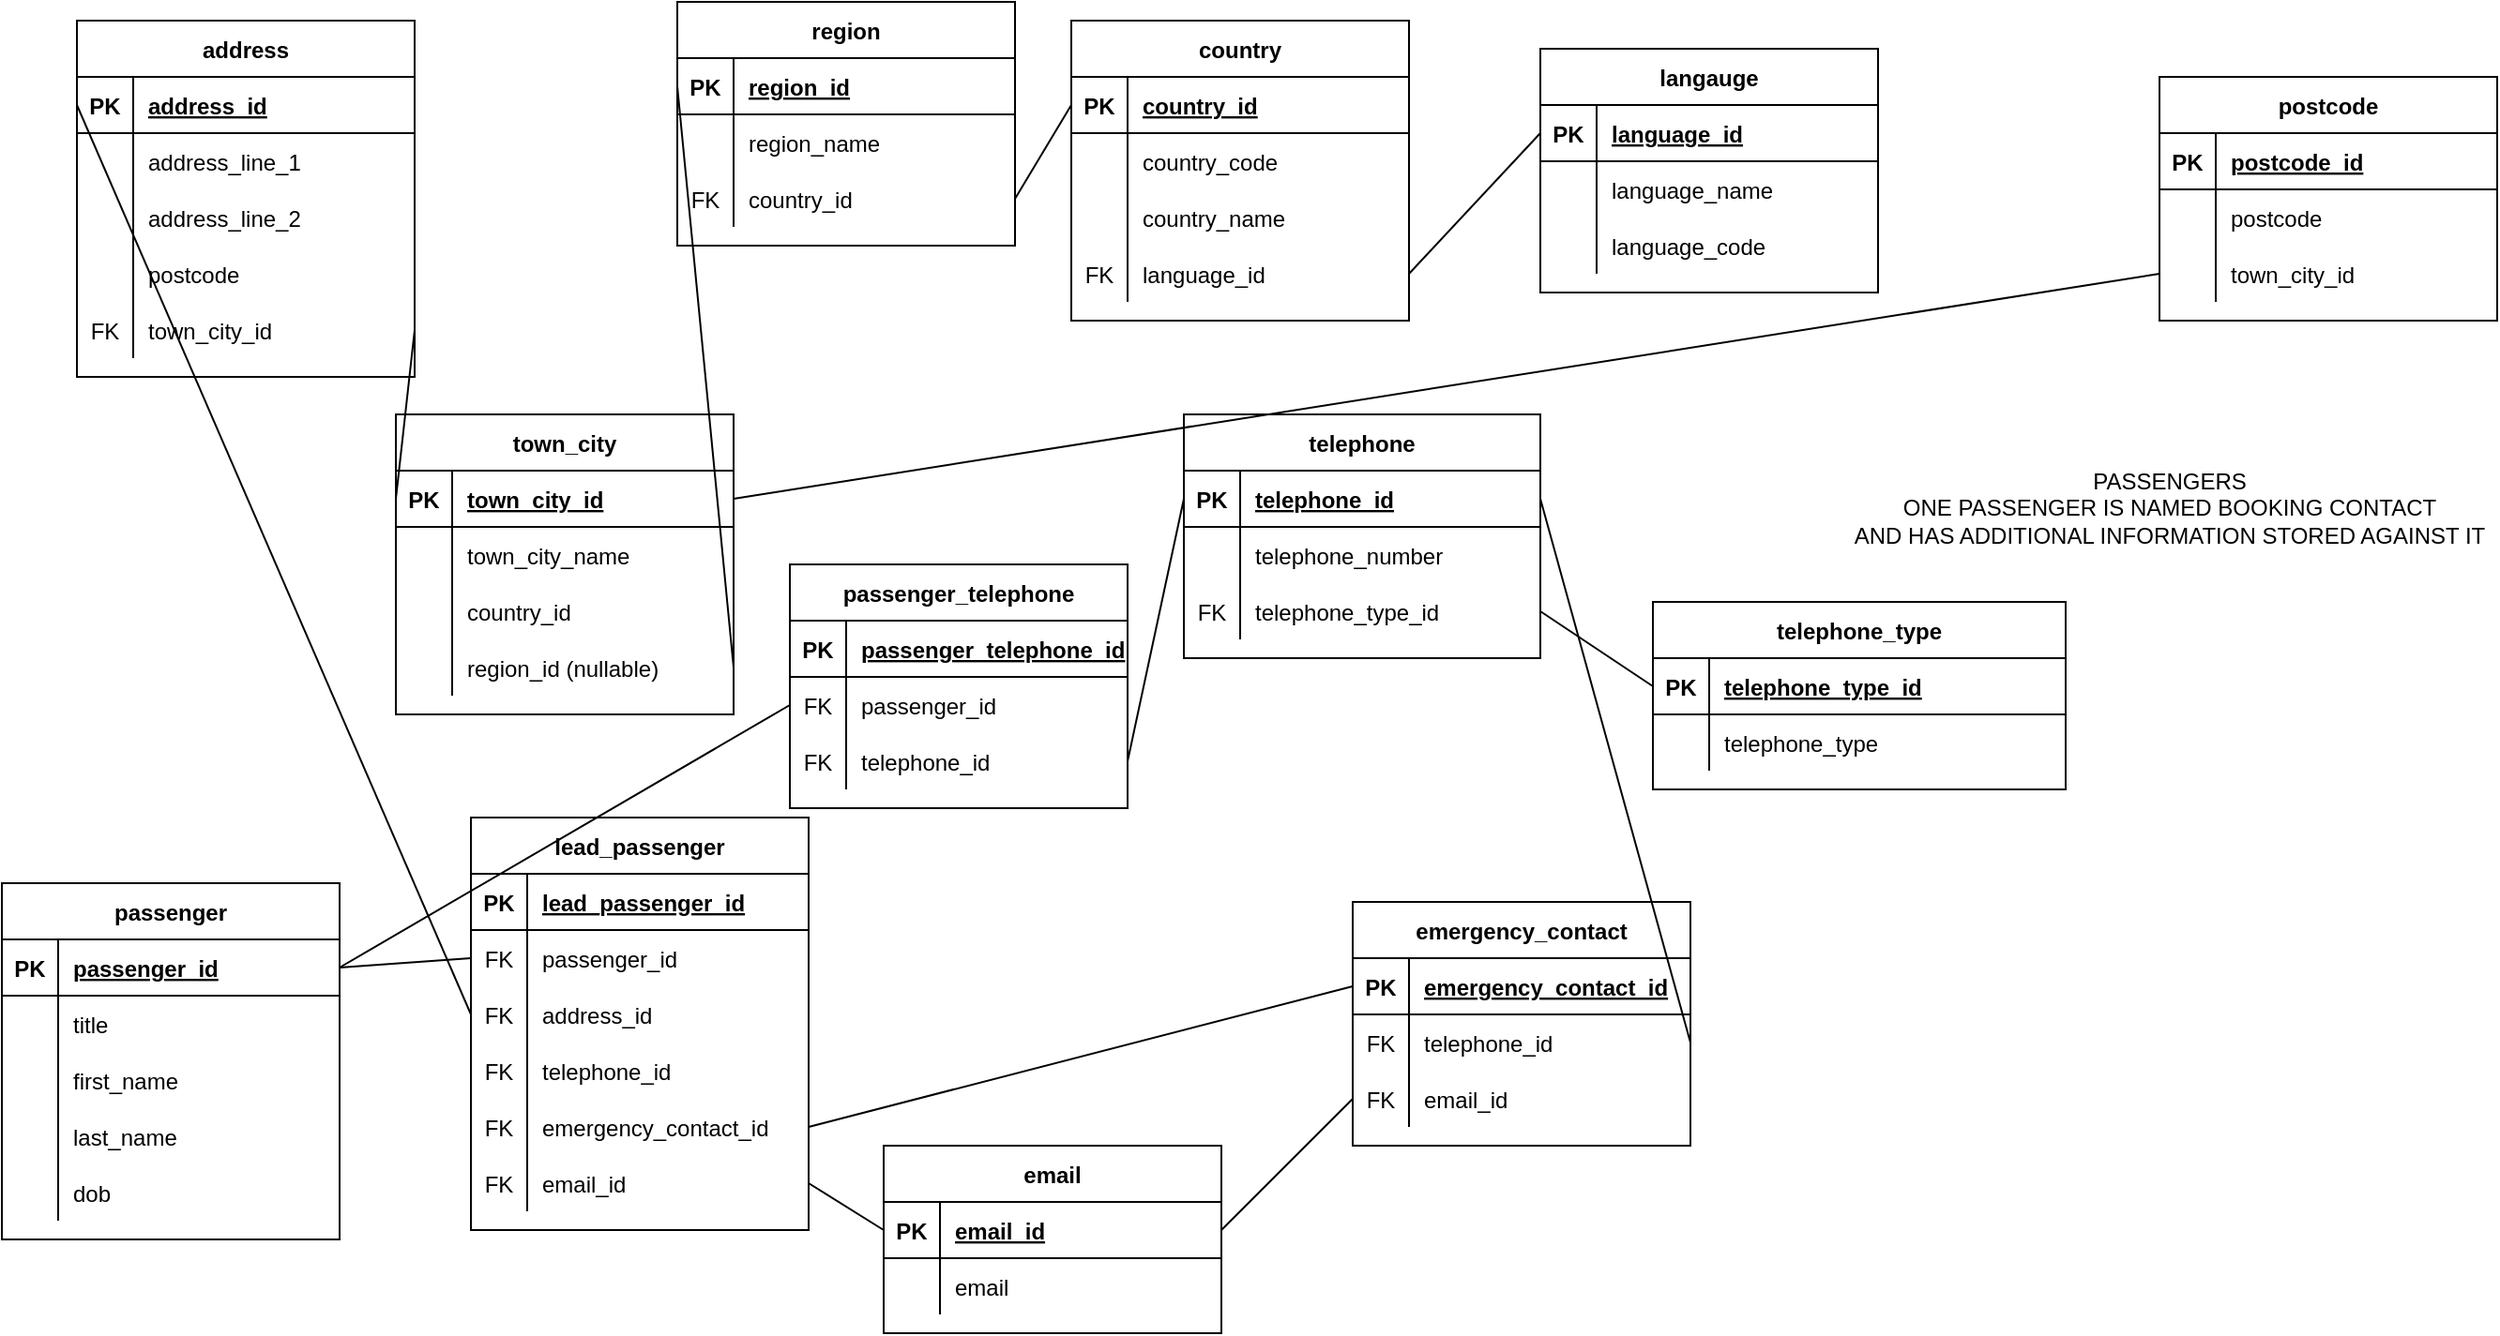 <mxfile version="20.4.0" type="device"><diagram id="VMLesbgpOANa6hWWFfc3" name="Page-1"><mxGraphModel dx="1022" dy="460" grid="1" gridSize="10" guides="1" tooltips="1" connect="1" arrows="1" fold="1" page="1" pageScale="1" pageWidth="1920" pageHeight="1200" math="0" shadow="0"><root><mxCell id="0"/><mxCell id="1" parent="0"/><mxCell id="VsR8rdNbdHVLF4eaSc7L-1" value="address" style="shape=table;startSize=30;container=1;collapsible=1;childLayout=tableLayout;fixedRows=1;rowLines=0;fontStyle=1;align=center;resizeLast=1;" vertex="1" parent="1"><mxGeometry x="390" y="20" width="180" height="190" as="geometry"/></mxCell><mxCell id="VsR8rdNbdHVLF4eaSc7L-2" value="" style="shape=tableRow;horizontal=0;startSize=0;swimlaneHead=0;swimlaneBody=0;fillColor=none;collapsible=0;dropTarget=0;points=[[0,0.5],[1,0.5]];portConstraint=eastwest;top=0;left=0;right=0;bottom=1;" vertex="1" parent="VsR8rdNbdHVLF4eaSc7L-1"><mxGeometry y="30" width="180" height="30" as="geometry"/></mxCell><mxCell id="VsR8rdNbdHVLF4eaSc7L-3" value="PK" style="shape=partialRectangle;connectable=0;fillColor=none;top=0;left=0;bottom=0;right=0;fontStyle=1;overflow=hidden;" vertex="1" parent="VsR8rdNbdHVLF4eaSc7L-2"><mxGeometry width="30" height="30" as="geometry"><mxRectangle width="30" height="30" as="alternateBounds"/></mxGeometry></mxCell><mxCell id="VsR8rdNbdHVLF4eaSc7L-4" value="address_id" style="shape=partialRectangle;connectable=0;fillColor=none;top=0;left=0;bottom=0;right=0;align=left;spacingLeft=6;fontStyle=5;overflow=hidden;" vertex="1" parent="VsR8rdNbdHVLF4eaSc7L-2"><mxGeometry x="30" width="150" height="30" as="geometry"><mxRectangle width="150" height="30" as="alternateBounds"/></mxGeometry></mxCell><mxCell id="VsR8rdNbdHVLF4eaSc7L-5" value="" style="shape=tableRow;horizontal=0;startSize=0;swimlaneHead=0;swimlaneBody=0;fillColor=none;collapsible=0;dropTarget=0;points=[[0,0.5],[1,0.5]];portConstraint=eastwest;top=0;left=0;right=0;bottom=0;" vertex="1" parent="VsR8rdNbdHVLF4eaSc7L-1"><mxGeometry y="60" width="180" height="30" as="geometry"/></mxCell><mxCell id="VsR8rdNbdHVLF4eaSc7L-6" value="" style="shape=partialRectangle;connectable=0;fillColor=none;top=0;left=0;bottom=0;right=0;editable=1;overflow=hidden;" vertex="1" parent="VsR8rdNbdHVLF4eaSc7L-5"><mxGeometry width="30" height="30" as="geometry"><mxRectangle width="30" height="30" as="alternateBounds"/></mxGeometry></mxCell><mxCell id="VsR8rdNbdHVLF4eaSc7L-7" value="address_line_1" style="shape=partialRectangle;connectable=0;fillColor=none;top=0;left=0;bottom=0;right=0;align=left;spacingLeft=6;overflow=hidden;" vertex="1" parent="VsR8rdNbdHVLF4eaSc7L-5"><mxGeometry x="30" width="150" height="30" as="geometry"><mxRectangle width="150" height="30" as="alternateBounds"/></mxGeometry></mxCell><mxCell id="VsR8rdNbdHVLF4eaSc7L-8" value="" style="shape=tableRow;horizontal=0;startSize=0;swimlaneHead=0;swimlaneBody=0;fillColor=none;collapsible=0;dropTarget=0;points=[[0,0.5],[1,0.5]];portConstraint=eastwest;top=0;left=0;right=0;bottom=0;" vertex="1" parent="VsR8rdNbdHVLF4eaSc7L-1"><mxGeometry y="90" width="180" height="30" as="geometry"/></mxCell><mxCell id="VsR8rdNbdHVLF4eaSc7L-9" value="" style="shape=partialRectangle;connectable=0;fillColor=none;top=0;left=0;bottom=0;right=0;editable=1;overflow=hidden;" vertex="1" parent="VsR8rdNbdHVLF4eaSc7L-8"><mxGeometry width="30" height="30" as="geometry"><mxRectangle width="30" height="30" as="alternateBounds"/></mxGeometry></mxCell><mxCell id="VsR8rdNbdHVLF4eaSc7L-10" value="address_line_2" style="shape=partialRectangle;connectable=0;fillColor=none;top=0;left=0;bottom=0;right=0;align=left;spacingLeft=6;overflow=hidden;" vertex="1" parent="VsR8rdNbdHVLF4eaSc7L-8"><mxGeometry x="30" width="150" height="30" as="geometry"><mxRectangle width="150" height="30" as="alternateBounds"/></mxGeometry></mxCell><mxCell id="VsR8rdNbdHVLF4eaSc7L-11" value="" style="shape=tableRow;horizontal=0;startSize=0;swimlaneHead=0;swimlaneBody=0;fillColor=none;collapsible=0;dropTarget=0;points=[[0,0.5],[1,0.5]];portConstraint=eastwest;top=0;left=0;right=0;bottom=0;" vertex="1" parent="VsR8rdNbdHVLF4eaSc7L-1"><mxGeometry y="120" width="180" height="30" as="geometry"/></mxCell><mxCell id="VsR8rdNbdHVLF4eaSc7L-12" value="" style="shape=partialRectangle;connectable=0;fillColor=none;top=0;left=0;bottom=0;right=0;editable=1;overflow=hidden;" vertex="1" parent="VsR8rdNbdHVLF4eaSc7L-11"><mxGeometry width="30" height="30" as="geometry"><mxRectangle width="30" height="30" as="alternateBounds"/></mxGeometry></mxCell><mxCell id="VsR8rdNbdHVLF4eaSc7L-13" value="postcode" style="shape=partialRectangle;connectable=0;fillColor=none;top=0;left=0;bottom=0;right=0;align=left;spacingLeft=6;overflow=hidden;" vertex="1" parent="VsR8rdNbdHVLF4eaSc7L-11"><mxGeometry x="30" width="150" height="30" as="geometry"><mxRectangle width="150" height="30" as="alternateBounds"/></mxGeometry></mxCell><mxCell id="VsR8rdNbdHVLF4eaSc7L-15" value="" style="shape=tableRow;horizontal=0;startSize=0;swimlaneHead=0;swimlaneBody=0;fillColor=none;collapsible=0;dropTarget=0;points=[[0,0.5],[1,0.5]];portConstraint=eastwest;top=0;left=0;right=0;bottom=0;" vertex="1" parent="VsR8rdNbdHVLF4eaSc7L-1"><mxGeometry y="150" width="180" height="30" as="geometry"/></mxCell><mxCell id="VsR8rdNbdHVLF4eaSc7L-16" value="FK" style="shape=partialRectangle;connectable=0;fillColor=none;top=0;left=0;bottom=0;right=0;editable=1;overflow=hidden;" vertex="1" parent="VsR8rdNbdHVLF4eaSc7L-15"><mxGeometry width="30" height="30" as="geometry"><mxRectangle width="30" height="30" as="alternateBounds"/></mxGeometry></mxCell><mxCell id="VsR8rdNbdHVLF4eaSc7L-17" value="town_city_id" style="shape=partialRectangle;connectable=0;fillColor=none;top=0;left=0;bottom=0;right=0;align=left;spacingLeft=6;overflow=hidden;" vertex="1" parent="VsR8rdNbdHVLF4eaSc7L-15"><mxGeometry x="30" width="150" height="30" as="geometry"><mxRectangle width="150" height="30" as="alternateBounds"/></mxGeometry></mxCell><mxCell id="VsR8rdNbdHVLF4eaSc7L-19" value="town_city" style="shape=table;startSize=30;container=1;collapsible=1;childLayout=tableLayout;fixedRows=1;rowLines=0;fontStyle=1;align=center;resizeLast=1;" vertex="1" parent="1"><mxGeometry x="560" y="230" width="180" height="160" as="geometry"/></mxCell><mxCell id="VsR8rdNbdHVLF4eaSc7L-20" value="" style="shape=tableRow;horizontal=0;startSize=0;swimlaneHead=0;swimlaneBody=0;fillColor=none;collapsible=0;dropTarget=0;points=[[0,0.5],[1,0.5]];portConstraint=eastwest;top=0;left=0;right=0;bottom=1;" vertex="1" parent="VsR8rdNbdHVLF4eaSc7L-19"><mxGeometry y="30" width="180" height="30" as="geometry"/></mxCell><mxCell id="VsR8rdNbdHVLF4eaSc7L-21" value="PK" style="shape=partialRectangle;connectable=0;fillColor=none;top=0;left=0;bottom=0;right=0;fontStyle=1;overflow=hidden;" vertex="1" parent="VsR8rdNbdHVLF4eaSc7L-20"><mxGeometry width="30" height="30" as="geometry"><mxRectangle width="30" height="30" as="alternateBounds"/></mxGeometry></mxCell><mxCell id="VsR8rdNbdHVLF4eaSc7L-22" value="town_city_id" style="shape=partialRectangle;connectable=0;fillColor=none;top=0;left=0;bottom=0;right=0;align=left;spacingLeft=6;fontStyle=5;overflow=hidden;" vertex="1" parent="VsR8rdNbdHVLF4eaSc7L-20"><mxGeometry x="30" width="150" height="30" as="geometry"><mxRectangle width="150" height="30" as="alternateBounds"/></mxGeometry></mxCell><mxCell id="VsR8rdNbdHVLF4eaSc7L-23" value="" style="shape=tableRow;horizontal=0;startSize=0;swimlaneHead=0;swimlaneBody=0;fillColor=none;collapsible=0;dropTarget=0;points=[[0,0.5],[1,0.5]];portConstraint=eastwest;top=0;left=0;right=0;bottom=0;" vertex="1" parent="VsR8rdNbdHVLF4eaSc7L-19"><mxGeometry y="60" width="180" height="30" as="geometry"/></mxCell><mxCell id="VsR8rdNbdHVLF4eaSc7L-24" value="" style="shape=partialRectangle;connectable=0;fillColor=none;top=0;left=0;bottom=0;right=0;editable=1;overflow=hidden;" vertex="1" parent="VsR8rdNbdHVLF4eaSc7L-23"><mxGeometry width="30" height="30" as="geometry"><mxRectangle width="30" height="30" as="alternateBounds"/></mxGeometry></mxCell><mxCell id="VsR8rdNbdHVLF4eaSc7L-25" value="town_city_name" style="shape=partialRectangle;connectable=0;fillColor=none;top=0;left=0;bottom=0;right=0;align=left;spacingLeft=6;overflow=hidden;" vertex="1" parent="VsR8rdNbdHVLF4eaSc7L-23"><mxGeometry x="30" width="150" height="30" as="geometry"><mxRectangle width="150" height="30" as="alternateBounds"/></mxGeometry></mxCell><mxCell id="VsR8rdNbdHVLF4eaSc7L-26" value="" style="shape=tableRow;horizontal=0;startSize=0;swimlaneHead=0;swimlaneBody=0;fillColor=none;collapsible=0;dropTarget=0;points=[[0,0.5],[1,0.5]];portConstraint=eastwest;top=0;left=0;right=0;bottom=0;" vertex="1" parent="VsR8rdNbdHVLF4eaSc7L-19"><mxGeometry y="90" width="180" height="30" as="geometry"/></mxCell><mxCell id="VsR8rdNbdHVLF4eaSc7L-27" value="" style="shape=partialRectangle;connectable=0;fillColor=none;top=0;left=0;bottom=0;right=0;editable=1;overflow=hidden;" vertex="1" parent="VsR8rdNbdHVLF4eaSc7L-26"><mxGeometry width="30" height="30" as="geometry"><mxRectangle width="30" height="30" as="alternateBounds"/></mxGeometry></mxCell><mxCell id="VsR8rdNbdHVLF4eaSc7L-28" value="country_id" style="shape=partialRectangle;connectable=0;fillColor=none;top=0;left=0;bottom=0;right=0;align=left;spacingLeft=6;overflow=hidden;" vertex="1" parent="VsR8rdNbdHVLF4eaSc7L-26"><mxGeometry x="30" width="150" height="30" as="geometry"><mxRectangle width="150" height="30" as="alternateBounds"/></mxGeometry></mxCell><mxCell id="VsR8rdNbdHVLF4eaSc7L-29" value="" style="shape=tableRow;horizontal=0;startSize=0;swimlaneHead=0;swimlaneBody=0;fillColor=none;collapsible=0;dropTarget=0;points=[[0,0.5],[1,0.5]];portConstraint=eastwest;top=0;left=0;right=0;bottom=0;" vertex="1" parent="VsR8rdNbdHVLF4eaSc7L-19"><mxGeometry y="120" width="180" height="30" as="geometry"/></mxCell><mxCell id="VsR8rdNbdHVLF4eaSc7L-30" value="" style="shape=partialRectangle;connectable=0;fillColor=none;top=0;left=0;bottom=0;right=0;editable=1;overflow=hidden;" vertex="1" parent="VsR8rdNbdHVLF4eaSc7L-29"><mxGeometry width="30" height="30" as="geometry"><mxRectangle width="30" height="30" as="alternateBounds"/></mxGeometry></mxCell><mxCell id="VsR8rdNbdHVLF4eaSc7L-31" value="region_id (nullable)" style="shape=partialRectangle;connectable=0;fillColor=none;top=0;left=0;bottom=0;right=0;align=left;spacingLeft=6;overflow=hidden;" vertex="1" parent="VsR8rdNbdHVLF4eaSc7L-29"><mxGeometry x="30" width="150" height="30" as="geometry"><mxRectangle width="150" height="30" as="alternateBounds"/></mxGeometry></mxCell><mxCell id="VsR8rdNbdHVLF4eaSc7L-35" value="" style="endArrow=none;html=1;rounded=0;exitX=1;exitY=0.5;exitDx=0;exitDy=0;entryX=0;entryY=0.5;entryDx=0;entryDy=0;" edge="1" parent="1" source="VsR8rdNbdHVLF4eaSc7L-15" target="VsR8rdNbdHVLF4eaSc7L-20"><mxGeometry relative="1" as="geometry"><mxPoint x="510" y="500" as="sourcePoint"/><mxPoint x="670" y="500" as="targetPoint"/></mxGeometry></mxCell><mxCell id="VsR8rdNbdHVLF4eaSc7L-52" value="telephone" style="shape=table;startSize=30;container=1;collapsible=1;childLayout=tableLayout;fixedRows=1;rowLines=0;fontStyle=1;align=center;resizeLast=1;" vertex="1" parent="1"><mxGeometry x="980" y="230" width="190" height="130" as="geometry"/></mxCell><mxCell id="VsR8rdNbdHVLF4eaSc7L-53" value="" style="shape=tableRow;horizontal=0;startSize=0;swimlaneHead=0;swimlaneBody=0;fillColor=none;collapsible=0;dropTarget=0;points=[[0,0.5],[1,0.5]];portConstraint=eastwest;top=0;left=0;right=0;bottom=1;" vertex="1" parent="VsR8rdNbdHVLF4eaSc7L-52"><mxGeometry y="30" width="190" height="30" as="geometry"/></mxCell><mxCell id="VsR8rdNbdHVLF4eaSc7L-54" value="PK" style="shape=partialRectangle;connectable=0;fillColor=none;top=0;left=0;bottom=0;right=0;fontStyle=1;overflow=hidden;" vertex="1" parent="VsR8rdNbdHVLF4eaSc7L-53"><mxGeometry width="30" height="30" as="geometry"><mxRectangle width="30" height="30" as="alternateBounds"/></mxGeometry></mxCell><mxCell id="VsR8rdNbdHVLF4eaSc7L-55" value="telephone_id" style="shape=partialRectangle;connectable=0;fillColor=none;top=0;left=0;bottom=0;right=0;align=left;spacingLeft=6;fontStyle=5;overflow=hidden;" vertex="1" parent="VsR8rdNbdHVLF4eaSc7L-53"><mxGeometry x="30" width="160" height="30" as="geometry"><mxRectangle width="160" height="30" as="alternateBounds"/></mxGeometry></mxCell><mxCell id="VsR8rdNbdHVLF4eaSc7L-235" value="" style="shape=tableRow;horizontal=0;startSize=0;swimlaneHead=0;swimlaneBody=0;fillColor=none;collapsible=0;dropTarget=0;points=[[0,0.5],[1,0.5]];portConstraint=eastwest;top=0;left=0;right=0;bottom=0;" vertex="1" parent="VsR8rdNbdHVLF4eaSc7L-52"><mxGeometry y="60" width="190" height="30" as="geometry"/></mxCell><mxCell id="VsR8rdNbdHVLF4eaSc7L-236" value="" style="shape=partialRectangle;connectable=0;fillColor=none;top=0;left=0;bottom=0;right=0;editable=1;overflow=hidden;" vertex="1" parent="VsR8rdNbdHVLF4eaSc7L-235"><mxGeometry width="30" height="30" as="geometry"><mxRectangle width="30" height="30" as="alternateBounds"/></mxGeometry></mxCell><mxCell id="VsR8rdNbdHVLF4eaSc7L-237" value="telephone_number" style="shape=partialRectangle;connectable=0;fillColor=none;top=0;left=0;bottom=0;right=0;align=left;spacingLeft=6;overflow=hidden;" vertex="1" parent="VsR8rdNbdHVLF4eaSc7L-235"><mxGeometry x="30" width="160" height="30" as="geometry"><mxRectangle width="160" height="30" as="alternateBounds"/></mxGeometry></mxCell><mxCell id="VsR8rdNbdHVLF4eaSc7L-59" value="" style="shape=tableRow;horizontal=0;startSize=0;swimlaneHead=0;swimlaneBody=0;fillColor=none;collapsible=0;dropTarget=0;points=[[0,0.5],[1,0.5]];portConstraint=eastwest;top=0;left=0;right=0;bottom=0;" vertex="1" parent="VsR8rdNbdHVLF4eaSc7L-52"><mxGeometry y="90" width="190" height="30" as="geometry"/></mxCell><mxCell id="VsR8rdNbdHVLF4eaSc7L-60" value="FK" style="shape=partialRectangle;connectable=0;fillColor=none;top=0;left=0;bottom=0;right=0;editable=1;overflow=hidden;" vertex="1" parent="VsR8rdNbdHVLF4eaSc7L-59"><mxGeometry width="30" height="30" as="geometry"><mxRectangle width="30" height="30" as="alternateBounds"/></mxGeometry></mxCell><mxCell id="VsR8rdNbdHVLF4eaSc7L-61" value="telephone_type_id" style="shape=partialRectangle;connectable=0;fillColor=none;top=0;left=0;bottom=0;right=0;align=left;spacingLeft=6;overflow=hidden;" vertex="1" parent="VsR8rdNbdHVLF4eaSc7L-59"><mxGeometry x="30" width="160" height="30" as="geometry"><mxRectangle width="160" height="30" as="alternateBounds"/></mxGeometry></mxCell><mxCell id="VsR8rdNbdHVLF4eaSc7L-69" value="telephone_type" style="shape=table;startSize=30;container=1;collapsible=1;childLayout=tableLayout;fixedRows=1;rowLines=0;fontStyle=1;align=center;resizeLast=1;" vertex="1" parent="1"><mxGeometry x="1230" y="330" width="220" height="100" as="geometry"/></mxCell><mxCell id="VsR8rdNbdHVLF4eaSc7L-70" value="" style="shape=tableRow;horizontal=0;startSize=0;swimlaneHead=0;swimlaneBody=0;fillColor=none;collapsible=0;dropTarget=0;points=[[0,0.5],[1,0.5]];portConstraint=eastwest;top=0;left=0;right=0;bottom=1;" vertex="1" parent="VsR8rdNbdHVLF4eaSc7L-69"><mxGeometry y="30" width="220" height="30" as="geometry"/></mxCell><mxCell id="VsR8rdNbdHVLF4eaSc7L-71" value="PK" style="shape=partialRectangle;connectable=0;fillColor=none;top=0;left=0;bottom=0;right=0;fontStyle=1;overflow=hidden;" vertex="1" parent="VsR8rdNbdHVLF4eaSc7L-70"><mxGeometry width="30" height="30" as="geometry"><mxRectangle width="30" height="30" as="alternateBounds"/></mxGeometry></mxCell><mxCell id="VsR8rdNbdHVLF4eaSc7L-72" value="telephone_type_id" style="shape=partialRectangle;connectable=0;fillColor=none;top=0;left=0;bottom=0;right=0;align=left;spacingLeft=6;fontStyle=5;overflow=hidden;" vertex="1" parent="VsR8rdNbdHVLF4eaSc7L-70"><mxGeometry x="30" width="190" height="30" as="geometry"><mxRectangle width="190" height="30" as="alternateBounds"/></mxGeometry></mxCell><mxCell id="VsR8rdNbdHVLF4eaSc7L-73" value="" style="shape=tableRow;horizontal=0;startSize=0;swimlaneHead=0;swimlaneBody=0;fillColor=none;collapsible=0;dropTarget=0;points=[[0,0.5],[1,0.5]];portConstraint=eastwest;top=0;left=0;right=0;bottom=0;" vertex="1" parent="VsR8rdNbdHVLF4eaSc7L-69"><mxGeometry y="60" width="220" height="30" as="geometry"/></mxCell><mxCell id="VsR8rdNbdHVLF4eaSc7L-74" value="" style="shape=partialRectangle;connectable=0;fillColor=none;top=0;left=0;bottom=0;right=0;editable=1;overflow=hidden;" vertex="1" parent="VsR8rdNbdHVLF4eaSc7L-73"><mxGeometry width="30" height="30" as="geometry"><mxRectangle width="30" height="30" as="alternateBounds"/></mxGeometry></mxCell><mxCell id="VsR8rdNbdHVLF4eaSc7L-75" value="telephone_type" style="shape=partialRectangle;connectable=0;fillColor=none;top=0;left=0;bottom=0;right=0;align=left;spacingLeft=6;overflow=hidden;" vertex="1" parent="VsR8rdNbdHVLF4eaSc7L-73"><mxGeometry x="30" width="190" height="30" as="geometry"><mxRectangle width="190" height="30" as="alternateBounds"/></mxGeometry></mxCell><mxCell id="VsR8rdNbdHVLF4eaSc7L-82" value="" style="endArrow=none;html=1;rounded=0;exitX=0;exitY=0.5;exitDx=0;exitDy=0;entryX=1;entryY=0.5;entryDx=0;entryDy=0;" edge="1" parent="1" source="VsR8rdNbdHVLF4eaSc7L-70" target="VsR8rdNbdHVLF4eaSc7L-59"><mxGeometry relative="1" as="geometry"><mxPoint x="840" y="500" as="sourcePoint"/><mxPoint x="1160" y="340" as="targetPoint"/></mxGeometry></mxCell><mxCell id="VsR8rdNbdHVLF4eaSc7L-83" value="lead_passenger" style="shape=table;startSize=30;container=1;collapsible=1;childLayout=tableLayout;fixedRows=1;rowLines=0;fontStyle=1;align=center;resizeLast=1;" vertex="1" parent="1"><mxGeometry x="600" y="445" width="180" height="220" as="geometry"/></mxCell><mxCell id="VsR8rdNbdHVLF4eaSc7L-84" value="" style="shape=tableRow;horizontal=0;startSize=0;swimlaneHead=0;swimlaneBody=0;fillColor=none;collapsible=0;dropTarget=0;points=[[0,0.5],[1,0.5]];portConstraint=eastwest;top=0;left=0;right=0;bottom=1;" vertex="1" parent="VsR8rdNbdHVLF4eaSc7L-83"><mxGeometry y="30" width="180" height="30" as="geometry"/></mxCell><mxCell id="VsR8rdNbdHVLF4eaSc7L-85" value="PK" style="shape=partialRectangle;connectable=0;fillColor=none;top=0;left=0;bottom=0;right=0;fontStyle=1;overflow=hidden;" vertex="1" parent="VsR8rdNbdHVLF4eaSc7L-84"><mxGeometry width="30" height="30" as="geometry"><mxRectangle width="30" height="30" as="alternateBounds"/></mxGeometry></mxCell><mxCell id="VsR8rdNbdHVLF4eaSc7L-86" value="lead_passenger_id" style="shape=partialRectangle;connectable=0;fillColor=none;top=0;left=0;bottom=0;right=0;align=left;spacingLeft=6;fontStyle=5;overflow=hidden;" vertex="1" parent="VsR8rdNbdHVLF4eaSc7L-84"><mxGeometry x="30" width="150" height="30" as="geometry"><mxRectangle width="150" height="30" as="alternateBounds"/></mxGeometry></mxCell><mxCell id="VsR8rdNbdHVLF4eaSc7L-87" value="" style="shape=tableRow;horizontal=0;startSize=0;swimlaneHead=0;swimlaneBody=0;fillColor=none;collapsible=0;dropTarget=0;points=[[0,0.5],[1,0.5]];portConstraint=eastwest;top=0;left=0;right=0;bottom=0;" vertex="1" parent="VsR8rdNbdHVLF4eaSc7L-83"><mxGeometry y="60" width="180" height="30" as="geometry"/></mxCell><mxCell id="VsR8rdNbdHVLF4eaSc7L-88" value="FK" style="shape=partialRectangle;connectable=0;fillColor=none;top=0;left=0;bottom=0;right=0;editable=1;overflow=hidden;" vertex="1" parent="VsR8rdNbdHVLF4eaSc7L-87"><mxGeometry width="30" height="30" as="geometry"><mxRectangle width="30" height="30" as="alternateBounds"/></mxGeometry></mxCell><mxCell id="VsR8rdNbdHVLF4eaSc7L-89" value="passenger_id" style="shape=partialRectangle;connectable=0;fillColor=none;top=0;left=0;bottom=0;right=0;align=left;spacingLeft=6;overflow=hidden;" vertex="1" parent="VsR8rdNbdHVLF4eaSc7L-87"><mxGeometry x="30" width="150" height="30" as="geometry"><mxRectangle width="150" height="30" as="alternateBounds"/></mxGeometry></mxCell><mxCell id="VsR8rdNbdHVLF4eaSc7L-154" value="" style="shape=tableRow;horizontal=0;startSize=0;swimlaneHead=0;swimlaneBody=0;fillColor=none;collapsible=0;dropTarget=0;points=[[0,0.5],[1,0.5]];portConstraint=eastwest;top=0;left=0;right=0;bottom=0;" vertex="1" parent="VsR8rdNbdHVLF4eaSc7L-83"><mxGeometry y="90" width="180" height="30" as="geometry"/></mxCell><mxCell id="VsR8rdNbdHVLF4eaSc7L-155" value="FK" style="shape=partialRectangle;connectable=0;fillColor=none;top=0;left=0;bottom=0;right=0;editable=1;overflow=hidden;" vertex="1" parent="VsR8rdNbdHVLF4eaSc7L-154"><mxGeometry width="30" height="30" as="geometry"><mxRectangle width="30" height="30" as="alternateBounds"/></mxGeometry></mxCell><mxCell id="VsR8rdNbdHVLF4eaSc7L-156" value="address_id" style="shape=partialRectangle;connectable=0;fillColor=none;top=0;left=0;bottom=0;right=0;align=left;spacingLeft=6;overflow=hidden;" vertex="1" parent="VsR8rdNbdHVLF4eaSc7L-154"><mxGeometry x="30" width="150" height="30" as="geometry"><mxRectangle width="150" height="30" as="alternateBounds"/></mxGeometry></mxCell><mxCell id="VsR8rdNbdHVLF4eaSc7L-90" value="" style="shape=tableRow;horizontal=0;startSize=0;swimlaneHead=0;swimlaneBody=0;fillColor=none;collapsible=0;dropTarget=0;points=[[0,0.5],[1,0.5]];portConstraint=eastwest;top=0;left=0;right=0;bottom=0;" vertex="1" parent="VsR8rdNbdHVLF4eaSc7L-83"><mxGeometry y="120" width="180" height="30" as="geometry"/></mxCell><mxCell id="VsR8rdNbdHVLF4eaSc7L-91" value="FK" style="shape=partialRectangle;connectable=0;fillColor=none;top=0;left=0;bottom=0;right=0;editable=1;overflow=hidden;" vertex="1" parent="VsR8rdNbdHVLF4eaSc7L-90"><mxGeometry width="30" height="30" as="geometry"><mxRectangle width="30" height="30" as="alternateBounds"/></mxGeometry></mxCell><mxCell id="VsR8rdNbdHVLF4eaSc7L-92" value="telephone_id" style="shape=partialRectangle;connectable=0;fillColor=none;top=0;left=0;bottom=0;right=0;align=left;spacingLeft=6;overflow=hidden;" vertex="1" parent="VsR8rdNbdHVLF4eaSc7L-90"><mxGeometry x="30" width="150" height="30" as="geometry"><mxRectangle width="150" height="30" as="alternateBounds"/></mxGeometry></mxCell><mxCell id="VsR8rdNbdHVLF4eaSc7L-93" value="" style="shape=tableRow;horizontal=0;startSize=0;swimlaneHead=0;swimlaneBody=0;fillColor=none;collapsible=0;dropTarget=0;points=[[0,0.5],[1,0.5]];portConstraint=eastwest;top=0;left=0;right=0;bottom=0;" vertex="1" parent="VsR8rdNbdHVLF4eaSc7L-83"><mxGeometry y="150" width="180" height="30" as="geometry"/></mxCell><mxCell id="VsR8rdNbdHVLF4eaSc7L-94" value="FK" style="shape=partialRectangle;connectable=0;fillColor=none;top=0;left=0;bottom=0;right=0;editable=1;overflow=hidden;" vertex="1" parent="VsR8rdNbdHVLF4eaSc7L-93"><mxGeometry width="30" height="30" as="geometry"><mxRectangle width="30" height="30" as="alternateBounds"/></mxGeometry></mxCell><mxCell id="VsR8rdNbdHVLF4eaSc7L-95" value="emergency_contact_id" style="shape=partialRectangle;connectable=0;fillColor=none;top=0;left=0;bottom=0;right=0;align=left;spacingLeft=6;overflow=hidden;" vertex="1" parent="VsR8rdNbdHVLF4eaSc7L-93"><mxGeometry x="30" width="150" height="30" as="geometry"><mxRectangle width="150" height="30" as="alternateBounds"/></mxGeometry></mxCell><mxCell id="VsR8rdNbdHVLF4eaSc7L-100" value="" style="shape=tableRow;horizontal=0;startSize=0;swimlaneHead=0;swimlaneBody=0;fillColor=none;collapsible=0;dropTarget=0;points=[[0,0.5],[1,0.5]];portConstraint=eastwest;top=0;left=0;right=0;bottom=0;" vertex="1" parent="VsR8rdNbdHVLF4eaSc7L-83"><mxGeometry y="180" width="180" height="30" as="geometry"/></mxCell><mxCell id="VsR8rdNbdHVLF4eaSc7L-101" value="FK" style="shape=partialRectangle;connectable=0;fillColor=none;top=0;left=0;bottom=0;right=0;editable=1;overflow=hidden;" vertex="1" parent="VsR8rdNbdHVLF4eaSc7L-100"><mxGeometry width="30" height="30" as="geometry"><mxRectangle width="30" height="30" as="alternateBounds"/></mxGeometry></mxCell><mxCell id="VsR8rdNbdHVLF4eaSc7L-102" value="email_id" style="shape=partialRectangle;connectable=0;fillColor=none;top=0;left=0;bottom=0;right=0;align=left;spacingLeft=6;overflow=hidden;" vertex="1" parent="VsR8rdNbdHVLF4eaSc7L-100"><mxGeometry x="30" width="150" height="30" as="geometry"><mxRectangle width="150" height="30" as="alternateBounds"/></mxGeometry></mxCell><mxCell id="VsR8rdNbdHVLF4eaSc7L-103" value="emergency_contact" style="shape=table;startSize=30;container=1;collapsible=1;childLayout=tableLayout;fixedRows=1;rowLines=0;fontStyle=1;align=center;resizeLast=1;" vertex="1" parent="1"><mxGeometry x="1070" y="490" width="180" height="130" as="geometry"/></mxCell><mxCell id="VsR8rdNbdHVLF4eaSc7L-104" value="" style="shape=tableRow;horizontal=0;startSize=0;swimlaneHead=0;swimlaneBody=0;fillColor=none;collapsible=0;dropTarget=0;points=[[0,0.5],[1,0.5]];portConstraint=eastwest;top=0;left=0;right=0;bottom=1;" vertex="1" parent="VsR8rdNbdHVLF4eaSc7L-103"><mxGeometry y="30" width="180" height="30" as="geometry"/></mxCell><mxCell id="VsR8rdNbdHVLF4eaSc7L-105" value="PK" style="shape=partialRectangle;connectable=0;fillColor=none;top=0;left=0;bottom=0;right=0;fontStyle=1;overflow=hidden;" vertex="1" parent="VsR8rdNbdHVLF4eaSc7L-104"><mxGeometry width="30" height="30" as="geometry"><mxRectangle width="30" height="30" as="alternateBounds"/></mxGeometry></mxCell><mxCell id="VsR8rdNbdHVLF4eaSc7L-106" value="emergency_contact_id" style="shape=partialRectangle;connectable=0;fillColor=none;top=0;left=0;bottom=0;right=0;align=left;spacingLeft=6;fontStyle=5;overflow=hidden;" vertex="1" parent="VsR8rdNbdHVLF4eaSc7L-104"><mxGeometry x="30" width="150" height="30" as="geometry"><mxRectangle width="150" height="30" as="alternateBounds"/></mxGeometry></mxCell><mxCell id="VsR8rdNbdHVLF4eaSc7L-107" value="" style="shape=tableRow;horizontal=0;startSize=0;swimlaneHead=0;swimlaneBody=0;fillColor=none;collapsible=0;dropTarget=0;points=[[0,0.5],[1,0.5]];portConstraint=eastwest;top=0;left=0;right=0;bottom=0;" vertex="1" parent="VsR8rdNbdHVLF4eaSc7L-103"><mxGeometry y="60" width="180" height="30" as="geometry"/></mxCell><mxCell id="VsR8rdNbdHVLF4eaSc7L-108" value="FK" style="shape=partialRectangle;connectable=0;fillColor=none;top=0;left=0;bottom=0;right=0;editable=1;overflow=hidden;" vertex="1" parent="VsR8rdNbdHVLF4eaSc7L-107"><mxGeometry width="30" height="30" as="geometry"><mxRectangle width="30" height="30" as="alternateBounds"/></mxGeometry></mxCell><mxCell id="VsR8rdNbdHVLF4eaSc7L-109" value="telephone_id" style="shape=partialRectangle;connectable=0;fillColor=none;top=0;left=0;bottom=0;right=0;align=left;spacingLeft=6;overflow=hidden;" vertex="1" parent="VsR8rdNbdHVLF4eaSc7L-107"><mxGeometry x="30" width="150" height="30" as="geometry"><mxRectangle width="150" height="30" as="alternateBounds"/></mxGeometry></mxCell><mxCell id="VsR8rdNbdHVLF4eaSc7L-110" value="" style="shape=tableRow;horizontal=0;startSize=0;swimlaneHead=0;swimlaneBody=0;fillColor=none;collapsible=0;dropTarget=0;points=[[0,0.5],[1,0.5]];portConstraint=eastwest;top=0;left=0;right=0;bottom=0;" vertex="1" parent="VsR8rdNbdHVLF4eaSc7L-103"><mxGeometry y="90" width="180" height="30" as="geometry"/></mxCell><mxCell id="VsR8rdNbdHVLF4eaSc7L-111" value="FK" style="shape=partialRectangle;connectable=0;fillColor=none;top=0;left=0;bottom=0;right=0;editable=1;overflow=hidden;" vertex="1" parent="VsR8rdNbdHVLF4eaSc7L-110"><mxGeometry width="30" height="30" as="geometry"><mxRectangle width="30" height="30" as="alternateBounds"/></mxGeometry></mxCell><mxCell id="VsR8rdNbdHVLF4eaSc7L-112" value="email_id" style="shape=partialRectangle;connectable=0;fillColor=none;top=0;left=0;bottom=0;right=0;align=left;spacingLeft=6;overflow=hidden;" vertex="1" parent="VsR8rdNbdHVLF4eaSc7L-110"><mxGeometry x="30" width="150" height="30" as="geometry"><mxRectangle width="150" height="30" as="alternateBounds"/></mxGeometry></mxCell><mxCell id="VsR8rdNbdHVLF4eaSc7L-120" value="" style="endArrow=none;html=1;rounded=0;exitX=1;exitY=0.5;exitDx=0;exitDy=0;entryX=1;entryY=0.5;entryDx=0;entryDy=0;" edge="1" parent="1" source="VsR8rdNbdHVLF4eaSc7L-107" target="VsR8rdNbdHVLF4eaSc7L-53"><mxGeometry relative="1" as="geometry"><mxPoint x="970" y="585" as="sourcePoint"/><mxPoint x="990.0" y="345" as="targetPoint"/></mxGeometry></mxCell><mxCell id="VsR8rdNbdHVLF4eaSc7L-121" value="email" style="shape=table;startSize=30;container=1;collapsible=1;childLayout=tableLayout;fixedRows=1;rowLines=0;fontStyle=1;align=center;resizeLast=1;" vertex="1" parent="1"><mxGeometry x="820" y="620" width="180" height="100" as="geometry"/></mxCell><mxCell id="VsR8rdNbdHVLF4eaSc7L-122" value="" style="shape=tableRow;horizontal=0;startSize=0;swimlaneHead=0;swimlaneBody=0;fillColor=none;collapsible=0;dropTarget=0;points=[[0,0.5],[1,0.5]];portConstraint=eastwest;top=0;left=0;right=0;bottom=1;" vertex="1" parent="VsR8rdNbdHVLF4eaSc7L-121"><mxGeometry y="30" width="180" height="30" as="geometry"/></mxCell><mxCell id="VsR8rdNbdHVLF4eaSc7L-123" value="PK" style="shape=partialRectangle;connectable=0;fillColor=none;top=0;left=0;bottom=0;right=0;fontStyle=1;overflow=hidden;" vertex="1" parent="VsR8rdNbdHVLF4eaSc7L-122"><mxGeometry width="30" height="30" as="geometry"><mxRectangle width="30" height="30" as="alternateBounds"/></mxGeometry></mxCell><mxCell id="VsR8rdNbdHVLF4eaSc7L-124" value="email_id" style="shape=partialRectangle;connectable=0;fillColor=none;top=0;left=0;bottom=0;right=0;align=left;spacingLeft=6;fontStyle=5;overflow=hidden;" vertex="1" parent="VsR8rdNbdHVLF4eaSc7L-122"><mxGeometry x="30" width="150" height="30" as="geometry"><mxRectangle width="150" height="30" as="alternateBounds"/></mxGeometry></mxCell><mxCell id="VsR8rdNbdHVLF4eaSc7L-125" value="" style="shape=tableRow;horizontal=0;startSize=0;swimlaneHead=0;swimlaneBody=0;fillColor=none;collapsible=0;dropTarget=0;points=[[0,0.5],[1,0.5]];portConstraint=eastwest;top=0;left=0;right=0;bottom=0;" vertex="1" parent="VsR8rdNbdHVLF4eaSc7L-121"><mxGeometry y="60" width="180" height="30" as="geometry"/></mxCell><mxCell id="VsR8rdNbdHVLF4eaSc7L-126" value="" style="shape=partialRectangle;connectable=0;fillColor=none;top=0;left=0;bottom=0;right=0;editable=1;overflow=hidden;" vertex="1" parent="VsR8rdNbdHVLF4eaSc7L-125"><mxGeometry width="30" height="30" as="geometry"><mxRectangle width="30" height="30" as="alternateBounds"/></mxGeometry></mxCell><mxCell id="VsR8rdNbdHVLF4eaSc7L-127" value="email" style="shape=partialRectangle;connectable=0;fillColor=none;top=0;left=0;bottom=0;right=0;align=left;spacingLeft=6;overflow=hidden;" vertex="1" parent="VsR8rdNbdHVLF4eaSc7L-125"><mxGeometry x="30" width="150" height="30" as="geometry"><mxRectangle width="150" height="30" as="alternateBounds"/></mxGeometry></mxCell><mxCell id="VsR8rdNbdHVLF4eaSc7L-131" value="" style="endArrow=none;html=1;rounded=0;exitX=1;exitY=0.5;exitDx=0;exitDy=0;entryX=0;entryY=0.5;entryDx=0;entryDy=0;" edge="1" parent="1" source="VsR8rdNbdHVLF4eaSc7L-122" target="VsR8rdNbdHVLF4eaSc7L-110"><mxGeometry relative="1" as="geometry"><mxPoint x="970" y="585" as="sourcePoint"/><mxPoint x="990.0" y="345" as="targetPoint"/></mxGeometry></mxCell><mxCell id="VsR8rdNbdHVLF4eaSc7L-133" value="" style="endArrow=none;html=1;rounded=0;exitX=0;exitY=0.5;exitDx=0;exitDy=0;entryX=1;entryY=0.5;entryDx=0;entryDy=0;" edge="1" parent="1" source="VsR8rdNbdHVLF4eaSc7L-122" target="VsR8rdNbdHVLF4eaSc7L-100"><mxGeometry relative="1" as="geometry"><mxPoint x="970" y="585" as="sourcePoint"/><mxPoint x="990.0" y="345" as="targetPoint"/></mxGeometry></mxCell><mxCell id="VsR8rdNbdHVLF4eaSc7L-134" value="" style="endArrow=none;html=1;rounded=0;exitX=0;exitY=0.5;exitDx=0;exitDy=0;entryX=1;entryY=0.5;entryDx=0;entryDy=0;" edge="1" parent="1" source="VsR8rdNbdHVLF4eaSc7L-104" target="VsR8rdNbdHVLF4eaSc7L-93"><mxGeometry relative="1" as="geometry"><mxPoint x="730" y="735" as="sourcePoint"/><mxPoint x="550" y="695" as="targetPoint"/></mxGeometry></mxCell><mxCell id="VsR8rdNbdHVLF4eaSc7L-135" value="&lt;div&gt;PASSENGERS&lt;/div&gt;&lt;div&gt;ONE PASSENGER IS NAMED BOOKING CONTACT&lt;/div&gt;&lt;div&gt;AND HAS ADDITIONAL INFORMATION STORED AGAINST IT&lt;br&gt;&lt;/div&gt;" style="text;html=1;align=center;verticalAlign=middle;resizable=0;points=[];autosize=1;strokeColor=none;fillColor=none;" vertex="1" parent="1"><mxGeometry x="1330" y="250" width="350" height="60" as="geometry"/></mxCell><mxCell id="VsR8rdNbdHVLF4eaSc7L-137" value="passenger" style="shape=table;startSize=30;container=1;collapsible=1;childLayout=tableLayout;fixedRows=1;rowLines=0;fontStyle=1;align=center;resizeLast=1;" vertex="1" parent="1"><mxGeometry x="350" y="480" width="180" height="190" as="geometry"/></mxCell><mxCell id="VsR8rdNbdHVLF4eaSc7L-138" value="" style="shape=tableRow;horizontal=0;startSize=0;swimlaneHead=0;swimlaneBody=0;fillColor=none;collapsible=0;dropTarget=0;points=[[0,0.5],[1,0.5]];portConstraint=eastwest;top=0;left=0;right=0;bottom=1;" vertex="1" parent="VsR8rdNbdHVLF4eaSc7L-137"><mxGeometry y="30" width="180" height="30" as="geometry"/></mxCell><mxCell id="VsR8rdNbdHVLF4eaSc7L-139" value="PK" style="shape=partialRectangle;connectable=0;fillColor=none;top=0;left=0;bottom=0;right=0;fontStyle=1;overflow=hidden;" vertex="1" parent="VsR8rdNbdHVLF4eaSc7L-138"><mxGeometry width="30" height="30" as="geometry"><mxRectangle width="30" height="30" as="alternateBounds"/></mxGeometry></mxCell><mxCell id="VsR8rdNbdHVLF4eaSc7L-140" value="passenger_id" style="shape=partialRectangle;connectable=0;fillColor=none;top=0;left=0;bottom=0;right=0;align=left;spacingLeft=6;fontStyle=5;overflow=hidden;" vertex="1" parent="VsR8rdNbdHVLF4eaSc7L-138"><mxGeometry x="30" width="150" height="30" as="geometry"><mxRectangle width="150" height="30" as="alternateBounds"/></mxGeometry></mxCell><mxCell id="VsR8rdNbdHVLF4eaSc7L-141" value="" style="shape=tableRow;horizontal=0;startSize=0;swimlaneHead=0;swimlaneBody=0;fillColor=none;collapsible=0;dropTarget=0;points=[[0,0.5],[1,0.5]];portConstraint=eastwest;top=0;left=0;right=0;bottom=0;" vertex="1" parent="VsR8rdNbdHVLF4eaSc7L-137"><mxGeometry y="60" width="180" height="30" as="geometry"/></mxCell><mxCell id="VsR8rdNbdHVLF4eaSc7L-142" value="" style="shape=partialRectangle;connectable=0;fillColor=none;top=0;left=0;bottom=0;right=0;editable=1;overflow=hidden;" vertex="1" parent="VsR8rdNbdHVLF4eaSc7L-141"><mxGeometry width="30" height="30" as="geometry"><mxRectangle width="30" height="30" as="alternateBounds"/></mxGeometry></mxCell><mxCell id="VsR8rdNbdHVLF4eaSc7L-143" value="title" style="shape=partialRectangle;connectable=0;fillColor=none;top=0;left=0;bottom=0;right=0;align=left;spacingLeft=6;overflow=hidden;" vertex="1" parent="VsR8rdNbdHVLF4eaSc7L-141"><mxGeometry x="30" width="150" height="30" as="geometry"><mxRectangle width="150" height="30" as="alternateBounds"/></mxGeometry></mxCell><mxCell id="VsR8rdNbdHVLF4eaSc7L-144" value="" style="shape=tableRow;horizontal=0;startSize=0;swimlaneHead=0;swimlaneBody=0;fillColor=none;collapsible=0;dropTarget=0;points=[[0,0.5],[1,0.5]];portConstraint=eastwest;top=0;left=0;right=0;bottom=0;" vertex="1" parent="VsR8rdNbdHVLF4eaSc7L-137"><mxGeometry y="90" width="180" height="30" as="geometry"/></mxCell><mxCell id="VsR8rdNbdHVLF4eaSc7L-145" value="" style="shape=partialRectangle;connectable=0;fillColor=none;top=0;left=0;bottom=0;right=0;editable=1;overflow=hidden;" vertex="1" parent="VsR8rdNbdHVLF4eaSc7L-144"><mxGeometry width="30" height="30" as="geometry"><mxRectangle width="30" height="30" as="alternateBounds"/></mxGeometry></mxCell><mxCell id="VsR8rdNbdHVLF4eaSc7L-146" value="first_name" style="shape=partialRectangle;connectable=0;fillColor=none;top=0;left=0;bottom=0;right=0;align=left;spacingLeft=6;overflow=hidden;" vertex="1" parent="VsR8rdNbdHVLF4eaSc7L-144"><mxGeometry x="30" width="150" height="30" as="geometry"><mxRectangle width="150" height="30" as="alternateBounds"/></mxGeometry></mxCell><mxCell id="VsR8rdNbdHVLF4eaSc7L-147" value="" style="shape=tableRow;horizontal=0;startSize=0;swimlaneHead=0;swimlaneBody=0;fillColor=none;collapsible=0;dropTarget=0;points=[[0,0.5],[1,0.5]];portConstraint=eastwest;top=0;left=0;right=0;bottom=0;" vertex="1" parent="VsR8rdNbdHVLF4eaSc7L-137"><mxGeometry y="120" width="180" height="30" as="geometry"/></mxCell><mxCell id="VsR8rdNbdHVLF4eaSc7L-148" value="" style="shape=partialRectangle;connectable=0;fillColor=none;top=0;left=0;bottom=0;right=0;editable=1;overflow=hidden;" vertex="1" parent="VsR8rdNbdHVLF4eaSc7L-147"><mxGeometry width="30" height="30" as="geometry"><mxRectangle width="30" height="30" as="alternateBounds"/></mxGeometry></mxCell><mxCell id="VsR8rdNbdHVLF4eaSc7L-149" value="last_name" style="shape=partialRectangle;connectable=0;fillColor=none;top=0;left=0;bottom=0;right=0;align=left;spacingLeft=6;overflow=hidden;" vertex="1" parent="VsR8rdNbdHVLF4eaSc7L-147"><mxGeometry x="30" width="150" height="30" as="geometry"><mxRectangle width="150" height="30" as="alternateBounds"/></mxGeometry></mxCell><mxCell id="VsR8rdNbdHVLF4eaSc7L-151" value="" style="shape=tableRow;horizontal=0;startSize=0;swimlaneHead=0;swimlaneBody=0;fillColor=none;collapsible=0;dropTarget=0;points=[[0,0.5],[1,0.5]];portConstraint=eastwest;top=0;left=0;right=0;bottom=0;" vertex="1" parent="VsR8rdNbdHVLF4eaSc7L-137"><mxGeometry y="150" width="180" height="30" as="geometry"/></mxCell><mxCell id="VsR8rdNbdHVLF4eaSc7L-152" value="" style="shape=partialRectangle;connectable=0;fillColor=none;top=0;left=0;bottom=0;right=0;editable=1;overflow=hidden;" vertex="1" parent="VsR8rdNbdHVLF4eaSc7L-151"><mxGeometry width="30" height="30" as="geometry"><mxRectangle width="30" height="30" as="alternateBounds"/></mxGeometry></mxCell><mxCell id="VsR8rdNbdHVLF4eaSc7L-153" value="dob" style="shape=partialRectangle;connectable=0;fillColor=none;top=0;left=0;bottom=0;right=0;align=left;spacingLeft=6;overflow=hidden;" vertex="1" parent="VsR8rdNbdHVLF4eaSc7L-151"><mxGeometry x="30" width="150" height="30" as="geometry"><mxRectangle width="150" height="30" as="alternateBounds"/></mxGeometry></mxCell><mxCell id="VsR8rdNbdHVLF4eaSc7L-157" value="" style="endArrow=none;html=1;rounded=0;exitX=0;exitY=0.5;exitDx=0;exitDy=0;entryX=1;entryY=0.5;entryDx=0;entryDy=0;" edge="1" parent="1" source="VsR8rdNbdHVLF4eaSc7L-87" target="VsR8rdNbdHVLF4eaSc7L-138"><mxGeometry relative="1" as="geometry"><mxPoint x="1010.0" y="370" as="sourcePoint"/><mxPoint x="730" y="560" as="targetPoint"/><Array as="points"/></mxGeometry></mxCell><mxCell id="VsR8rdNbdHVLF4eaSc7L-158" value="" style="endArrow=none;html=1;rounded=0;exitX=0;exitY=0.5;exitDx=0;exitDy=0;entryX=1;entryY=0.5;entryDx=0;entryDy=0;" edge="1" parent="1" source="VsR8rdNbdHVLF4eaSc7L-258" target="VsR8rdNbdHVLF4eaSc7L-138"><mxGeometry relative="1" as="geometry"><mxPoint x="990" y="545" as="sourcePoint"/><mxPoint x="740" y="775" as="targetPoint"/></mxGeometry></mxCell><mxCell id="VsR8rdNbdHVLF4eaSc7L-159" value="region" style="shape=table;startSize=30;container=1;collapsible=1;childLayout=tableLayout;fixedRows=1;rowLines=0;fontStyle=1;align=center;resizeLast=1;" vertex="1" parent="1"><mxGeometry x="710" y="10" width="180" height="130" as="geometry"/></mxCell><mxCell id="VsR8rdNbdHVLF4eaSc7L-160" value="" style="shape=tableRow;horizontal=0;startSize=0;swimlaneHead=0;swimlaneBody=0;fillColor=none;collapsible=0;dropTarget=0;points=[[0,0.5],[1,0.5]];portConstraint=eastwest;top=0;left=0;right=0;bottom=1;" vertex="1" parent="VsR8rdNbdHVLF4eaSc7L-159"><mxGeometry y="30" width="180" height="30" as="geometry"/></mxCell><mxCell id="VsR8rdNbdHVLF4eaSc7L-161" value="PK" style="shape=partialRectangle;connectable=0;fillColor=none;top=0;left=0;bottom=0;right=0;fontStyle=1;overflow=hidden;" vertex="1" parent="VsR8rdNbdHVLF4eaSc7L-160"><mxGeometry width="30" height="30" as="geometry"><mxRectangle width="30" height="30" as="alternateBounds"/></mxGeometry></mxCell><mxCell id="VsR8rdNbdHVLF4eaSc7L-162" value="region_id" style="shape=partialRectangle;connectable=0;fillColor=none;top=0;left=0;bottom=0;right=0;align=left;spacingLeft=6;fontStyle=5;overflow=hidden;" vertex="1" parent="VsR8rdNbdHVLF4eaSc7L-160"><mxGeometry x="30" width="150" height="30" as="geometry"><mxRectangle width="150" height="30" as="alternateBounds"/></mxGeometry></mxCell><mxCell id="VsR8rdNbdHVLF4eaSc7L-163" value="" style="shape=tableRow;horizontal=0;startSize=0;swimlaneHead=0;swimlaneBody=0;fillColor=none;collapsible=0;dropTarget=0;points=[[0,0.5],[1,0.5]];portConstraint=eastwest;top=0;left=0;right=0;bottom=0;" vertex="1" parent="VsR8rdNbdHVLF4eaSc7L-159"><mxGeometry y="60" width="180" height="30" as="geometry"/></mxCell><mxCell id="VsR8rdNbdHVLF4eaSc7L-164" value="" style="shape=partialRectangle;connectable=0;fillColor=none;top=0;left=0;bottom=0;right=0;editable=1;overflow=hidden;" vertex="1" parent="VsR8rdNbdHVLF4eaSc7L-163"><mxGeometry width="30" height="30" as="geometry"><mxRectangle width="30" height="30" as="alternateBounds"/></mxGeometry></mxCell><mxCell id="VsR8rdNbdHVLF4eaSc7L-165" value="region_name" style="shape=partialRectangle;connectable=0;fillColor=none;top=0;left=0;bottom=0;right=0;align=left;spacingLeft=6;overflow=hidden;" vertex="1" parent="VsR8rdNbdHVLF4eaSc7L-163"><mxGeometry x="30" width="150" height="30" as="geometry"><mxRectangle width="150" height="30" as="alternateBounds"/></mxGeometry></mxCell><mxCell id="VsR8rdNbdHVLF4eaSc7L-166" value="" style="shape=tableRow;horizontal=0;startSize=0;swimlaneHead=0;swimlaneBody=0;fillColor=none;collapsible=0;dropTarget=0;points=[[0,0.5],[1,0.5]];portConstraint=eastwest;top=0;left=0;right=0;bottom=0;" vertex="1" parent="VsR8rdNbdHVLF4eaSc7L-159"><mxGeometry y="90" width="180" height="30" as="geometry"/></mxCell><mxCell id="VsR8rdNbdHVLF4eaSc7L-167" value="FK" style="shape=partialRectangle;connectable=0;fillColor=none;top=0;left=0;bottom=0;right=0;editable=1;overflow=hidden;" vertex="1" parent="VsR8rdNbdHVLF4eaSc7L-166"><mxGeometry width="30" height="30" as="geometry"><mxRectangle width="30" height="30" as="alternateBounds"/></mxGeometry></mxCell><mxCell id="VsR8rdNbdHVLF4eaSc7L-168" value="country_id" style="shape=partialRectangle;connectable=0;fillColor=none;top=0;left=0;bottom=0;right=0;align=left;spacingLeft=6;overflow=hidden;" vertex="1" parent="VsR8rdNbdHVLF4eaSc7L-166"><mxGeometry x="30" width="150" height="30" as="geometry"><mxRectangle width="150" height="30" as="alternateBounds"/></mxGeometry></mxCell><mxCell id="VsR8rdNbdHVLF4eaSc7L-175" value="" style="endArrow=none;html=1;rounded=0;exitX=0;exitY=0.5;exitDx=0;exitDy=0;entryX=1;entryY=0.5;entryDx=0;entryDy=0;" edge="1" parent="1" source="VsR8rdNbdHVLF4eaSc7L-160" target="VsR8rdNbdHVLF4eaSc7L-29"><mxGeometry relative="1" as="geometry"><mxPoint x="990.0" y="285" as="sourcePoint"/><mxPoint x="1030" y="90" as="targetPoint"/></mxGeometry></mxCell><mxCell id="VsR8rdNbdHVLF4eaSc7L-176" value="country" style="shape=table;startSize=30;container=1;collapsible=1;childLayout=tableLayout;fixedRows=1;rowLines=0;fontStyle=1;align=center;resizeLast=1;" vertex="1" parent="1"><mxGeometry x="920" y="20" width="180" height="160" as="geometry"/></mxCell><mxCell id="VsR8rdNbdHVLF4eaSc7L-177" value="" style="shape=tableRow;horizontal=0;startSize=0;swimlaneHead=0;swimlaneBody=0;fillColor=none;collapsible=0;dropTarget=0;points=[[0,0.5],[1,0.5]];portConstraint=eastwest;top=0;left=0;right=0;bottom=1;" vertex="1" parent="VsR8rdNbdHVLF4eaSc7L-176"><mxGeometry y="30" width="180" height="30" as="geometry"/></mxCell><mxCell id="VsR8rdNbdHVLF4eaSc7L-178" value="PK" style="shape=partialRectangle;connectable=0;fillColor=none;top=0;left=0;bottom=0;right=0;fontStyle=1;overflow=hidden;" vertex="1" parent="VsR8rdNbdHVLF4eaSc7L-177"><mxGeometry width="30" height="30" as="geometry"><mxRectangle width="30" height="30" as="alternateBounds"/></mxGeometry></mxCell><mxCell id="VsR8rdNbdHVLF4eaSc7L-179" value="country_id" style="shape=partialRectangle;connectable=0;fillColor=none;top=0;left=0;bottom=0;right=0;align=left;spacingLeft=6;fontStyle=5;overflow=hidden;" vertex="1" parent="VsR8rdNbdHVLF4eaSc7L-177"><mxGeometry x="30" width="150" height="30" as="geometry"><mxRectangle width="150" height="30" as="alternateBounds"/></mxGeometry></mxCell><mxCell id="VsR8rdNbdHVLF4eaSc7L-180" value="" style="shape=tableRow;horizontal=0;startSize=0;swimlaneHead=0;swimlaneBody=0;fillColor=none;collapsible=0;dropTarget=0;points=[[0,0.5],[1,0.5]];portConstraint=eastwest;top=0;left=0;right=0;bottom=0;" vertex="1" parent="VsR8rdNbdHVLF4eaSc7L-176"><mxGeometry y="60" width="180" height="30" as="geometry"/></mxCell><mxCell id="VsR8rdNbdHVLF4eaSc7L-181" value="" style="shape=partialRectangle;connectable=0;fillColor=none;top=0;left=0;bottom=0;right=0;editable=1;overflow=hidden;" vertex="1" parent="VsR8rdNbdHVLF4eaSc7L-180"><mxGeometry width="30" height="30" as="geometry"><mxRectangle width="30" height="30" as="alternateBounds"/></mxGeometry></mxCell><mxCell id="VsR8rdNbdHVLF4eaSc7L-182" value="country_code" style="shape=partialRectangle;connectable=0;fillColor=none;top=0;left=0;bottom=0;right=0;align=left;spacingLeft=6;overflow=hidden;" vertex="1" parent="VsR8rdNbdHVLF4eaSc7L-180"><mxGeometry x="30" width="150" height="30" as="geometry"><mxRectangle width="150" height="30" as="alternateBounds"/></mxGeometry></mxCell><mxCell id="VsR8rdNbdHVLF4eaSc7L-183" value="" style="shape=tableRow;horizontal=0;startSize=0;swimlaneHead=0;swimlaneBody=0;fillColor=none;collapsible=0;dropTarget=0;points=[[0,0.5],[1,0.5]];portConstraint=eastwest;top=0;left=0;right=0;bottom=0;" vertex="1" parent="VsR8rdNbdHVLF4eaSc7L-176"><mxGeometry y="90" width="180" height="30" as="geometry"/></mxCell><mxCell id="VsR8rdNbdHVLF4eaSc7L-184" value="" style="shape=partialRectangle;connectable=0;fillColor=none;top=0;left=0;bottom=0;right=0;editable=1;overflow=hidden;" vertex="1" parent="VsR8rdNbdHVLF4eaSc7L-183"><mxGeometry width="30" height="30" as="geometry"><mxRectangle width="30" height="30" as="alternateBounds"/></mxGeometry></mxCell><mxCell id="VsR8rdNbdHVLF4eaSc7L-185" value="country_name" style="shape=partialRectangle;connectable=0;fillColor=none;top=0;left=0;bottom=0;right=0;align=left;spacingLeft=6;overflow=hidden;" vertex="1" parent="VsR8rdNbdHVLF4eaSc7L-183"><mxGeometry x="30" width="150" height="30" as="geometry"><mxRectangle width="150" height="30" as="alternateBounds"/></mxGeometry></mxCell><mxCell id="VsR8rdNbdHVLF4eaSc7L-186" value="" style="shape=tableRow;horizontal=0;startSize=0;swimlaneHead=0;swimlaneBody=0;fillColor=none;collapsible=0;dropTarget=0;points=[[0,0.5],[1,0.5]];portConstraint=eastwest;top=0;left=0;right=0;bottom=0;" vertex="1" parent="VsR8rdNbdHVLF4eaSc7L-176"><mxGeometry y="120" width="180" height="30" as="geometry"/></mxCell><mxCell id="VsR8rdNbdHVLF4eaSc7L-187" value="FK" style="shape=partialRectangle;connectable=0;fillColor=none;top=0;left=0;bottom=0;right=0;editable=1;overflow=hidden;" vertex="1" parent="VsR8rdNbdHVLF4eaSc7L-186"><mxGeometry width="30" height="30" as="geometry"><mxRectangle width="30" height="30" as="alternateBounds"/></mxGeometry></mxCell><mxCell id="VsR8rdNbdHVLF4eaSc7L-188" value="language_id" style="shape=partialRectangle;connectable=0;fillColor=none;top=0;left=0;bottom=0;right=0;align=left;spacingLeft=6;overflow=hidden;" vertex="1" parent="VsR8rdNbdHVLF4eaSc7L-186"><mxGeometry x="30" width="150" height="30" as="geometry"><mxRectangle width="150" height="30" as="alternateBounds"/></mxGeometry></mxCell><mxCell id="VsR8rdNbdHVLF4eaSc7L-189" value="" style="endArrow=none;html=1;rounded=0;exitX=0;exitY=0.5;exitDx=0;exitDy=0;entryX=1;entryY=0.5;entryDx=0;entryDy=0;" edge="1" parent="1" source="VsR8rdNbdHVLF4eaSc7L-177" target="VsR8rdNbdHVLF4eaSc7L-166"><mxGeometry relative="1" as="geometry"><mxPoint x="720" y="65" as="sourcePoint"/><mxPoint x="800" y="375" as="targetPoint"/></mxGeometry></mxCell><mxCell id="VsR8rdNbdHVLF4eaSc7L-203" value="langauge" style="shape=table;startSize=30;container=1;collapsible=1;childLayout=tableLayout;fixedRows=1;rowLines=0;fontStyle=1;align=center;resizeLast=1;" vertex="1" parent="1"><mxGeometry x="1170" y="35" width="180" height="130" as="geometry"/></mxCell><mxCell id="VsR8rdNbdHVLF4eaSc7L-204" value="" style="shape=tableRow;horizontal=0;startSize=0;swimlaneHead=0;swimlaneBody=0;fillColor=none;collapsible=0;dropTarget=0;points=[[0,0.5],[1,0.5]];portConstraint=eastwest;top=0;left=0;right=0;bottom=1;" vertex="1" parent="VsR8rdNbdHVLF4eaSc7L-203"><mxGeometry y="30" width="180" height="30" as="geometry"/></mxCell><mxCell id="VsR8rdNbdHVLF4eaSc7L-205" value="PK" style="shape=partialRectangle;connectable=0;fillColor=none;top=0;left=0;bottom=0;right=0;fontStyle=1;overflow=hidden;" vertex="1" parent="VsR8rdNbdHVLF4eaSc7L-204"><mxGeometry width="30" height="30" as="geometry"><mxRectangle width="30" height="30" as="alternateBounds"/></mxGeometry></mxCell><mxCell id="VsR8rdNbdHVLF4eaSc7L-206" value="language_id" style="shape=partialRectangle;connectable=0;fillColor=none;top=0;left=0;bottom=0;right=0;align=left;spacingLeft=6;fontStyle=5;overflow=hidden;" vertex="1" parent="VsR8rdNbdHVLF4eaSc7L-204"><mxGeometry x="30" width="150" height="30" as="geometry"><mxRectangle width="150" height="30" as="alternateBounds"/></mxGeometry></mxCell><mxCell id="VsR8rdNbdHVLF4eaSc7L-207" value="" style="shape=tableRow;horizontal=0;startSize=0;swimlaneHead=0;swimlaneBody=0;fillColor=none;collapsible=0;dropTarget=0;points=[[0,0.5],[1,0.5]];portConstraint=eastwest;top=0;left=0;right=0;bottom=0;" vertex="1" parent="VsR8rdNbdHVLF4eaSc7L-203"><mxGeometry y="60" width="180" height="30" as="geometry"/></mxCell><mxCell id="VsR8rdNbdHVLF4eaSc7L-208" value="" style="shape=partialRectangle;connectable=0;fillColor=none;top=0;left=0;bottom=0;right=0;editable=1;overflow=hidden;" vertex="1" parent="VsR8rdNbdHVLF4eaSc7L-207"><mxGeometry width="30" height="30" as="geometry"><mxRectangle width="30" height="30" as="alternateBounds"/></mxGeometry></mxCell><mxCell id="VsR8rdNbdHVLF4eaSc7L-209" value="language_name" style="shape=partialRectangle;connectable=0;fillColor=none;top=0;left=0;bottom=0;right=0;align=left;spacingLeft=6;overflow=hidden;" vertex="1" parent="VsR8rdNbdHVLF4eaSc7L-207"><mxGeometry x="30" width="150" height="30" as="geometry"><mxRectangle width="150" height="30" as="alternateBounds"/></mxGeometry></mxCell><mxCell id="VsR8rdNbdHVLF4eaSc7L-210" value="" style="shape=tableRow;horizontal=0;startSize=0;swimlaneHead=0;swimlaneBody=0;fillColor=none;collapsible=0;dropTarget=0;points=[[0,0.5],[1,0.5]];portConstraint=eastwest;top=0;left=0;right=0;bottom=0;" vertex="1" parent="VsR8rdNbdHVLF4eaSc7L-203"><mxGeometry y="90" width="180" height="30" as="geometry"/></mxCell><mxCell id="VsR8rdNbdHVLF4eaSc7L-211" value="" style="shape=partialRectangle;connectable=0;fillColor=none;top=0;left=0;bottom=0;right=0;editable=1;overflow=hidden;" vertex="1" parent="VsR8rdNbdHVLF4eaSc7L-210"><mxGeometry width="30" height="30" as="geometry"><mxRectangle width="30" height="30" as="alternateBounds"/></mxGeometry></mxCell><mxCell id="VsR8rdNbdHVLF4eaSc7L-212" value="language_code" style="shape=partialRectangle;connectable=0;fillColor=none;top=0;left=0;bottom=0;right=0;align=left;spacingLeft=6;overflow=hidden;" vertex="1" parent="VsR8rdNbdHVLF4eaSc7L-210"><mxGeometry x="30" width="150" height="30" as="geometry"><mxRectangle width="150" height="30" as="alternateBounds"/></mxGeometry></mxCell><mxCell id="VsR8rdNbdHVLF4eaSc7L-216" value="" style="endArrow=none;html=1;rounded=0;exitX=1;exitY=0.5;exitDx=0;exitDy=0;entryX=0;entryY=0.5;entryDx=0;entryDy=0;" edge="1" parent="1" source="VsR8rdNbdHVLF4eaSc7L-186" target="VsR8rdNbdHVLF4eaSc7L-204"><mxGeometry relative="1" as="geometry"><mxPoint x="990" y="285" as="sourcePoint"/><mxPoint x="740" y="745" as="targetPoint"/></mxGeometry></mxCell><mxCell id="VsR8rdNbdHVLF4eaSc7L-218" value="postcode" style="shape=table;startSize=30;container=1;collapsible=1;childLayout=tableLayout;fixedRows=1;rowLines=0;fontStyle=1;align=center;resizeLast=1;" vertex="1" parent="1"><mxGeometry x="1500" y="50" width="180" height="130" as="geometry"/></mxCell><mxCell id="VsR8rdNbdHVLF4eaSc7L-219" value="" style="shape=tableRow;horizontal=0;startSize=0;swimlaneHead=0;swimlaneBody=0;fillColor=none;collapsible=0;dropTarget=0;points=[[0,0.5],[1,0.5]];portConstraint=eastwest;top=0;left=0;right=0;bottom=1;" vertex="1" parent="VsR8rdNbdHVLF4eaSc7L-218"><mxGeometry y="30" width="180" height="30" as="geometry"/></mxCell><mxCell id="VsR8rdNbdHVLF4eaSc7L-220" value="PK" style="shape=partialRectangle;connectable=0;fillColor=none;top=0;left=0;bottom=0;right=0;fontStyle=1;overflow=hidden;" vertex="1" parent="VsR8rdNbdHVLF4eaSc7L-219"><mxGeometry width="30" height="30" as="geometry"><mxRectangle width="30" height="30" as="alternateBounds"/></mxGeometry></mxCell><mxCell id="VsR8rdNbdHVLF4eaSc7L-221" value="postcode_id" style="shape=partialRectangle;connectable=0;fillColor=none;top=0;left=0;bottom=0;right=0;align=left;spacingLeft=6;fontStyle=5;overflow=hidden;" vertex="1" parent="VsR8rdNbdHVLF4eaSc7L-219"><mxGeometry x="30" width="150" height="30" as="geometry"><mxRectangle width="150" height="30" as="alternateBounds"/></mxGeometry></mxCell><mxCell id="VsR8rdNbdHVLF4eaSc7L-222" value="" style="shape=tableRow;horizontal=0;startSize=0;swimlaneHead=0;swimlaneBody=0;fillColor=none;collapsible=0;dropTarget=0;points=[[0,0.5],[1,0.5]];portConstraint=eastwest;top=0;left=0;right=0;bottom=0;" vertex="1" parent="VsR8rdNbdHVLF4eaSc7L-218"><mxGeometry y="60" width="180" height="30" as="geometry"/></mxCell><mxCell id="VsR8rdNbdHVLF4eaSc7L-223" value="" style="shape=partialRectangle;connectable=0;fillColor=none;top=0;left=0;bottom=0;right=0;editable=1;overflow=hidden;" vertex="1" parent="VsR8rdNbdHVLF4eaSc7L-222"><mxGeometry width="30" height="30" as="geometry"><mxRectangle width="30" height="30" as="alternateBounds"/></mxGeometry></mxCell><mxCell id="VsR8rdNbdHVLF4eaSc7L-224" value="postcode" style="shape=partialRectangle;connectable=0;fillColor=none;top=0;left=0;bottom=0;right=0;align=left;spacingLeft=6;overflow=hidden;" vertex="1" parent="VsR8rdNbdHVLF4eaSc7L-222"><mxGeometry x="30" width="150" height="30" as="geometry"><mxRectangle width="150" height="30" as="alternateBounds"/></mxGeometry></mxCell><mxCell id="VsR8rdNbdHVLF4eaSc7L-225" value="" style="shape=tableRow;horizontal=0;startSize=0;swimlaneHead=0;swimlaneBody=0;fillColor=none;collapsible=0;dropTarget=0;points=[[0,0.5],[1,0.5]];portConstraint=eastwest;top=0;left=0;right=0;bottom=0;" vertex="1" parent="VsR8rdNbdHVLF4eaSc7L-218"><mxGeometry y="90" width="180" height="30" as="geometry"/></mxCell><mxCell id="VsR8rdNbdHVLF4eaSc7L-226" value="" style="shape=partialRectangle;connectable=0;fillColor=none;top=0;left=0;bottom=0;right=0;editable=1;overflow=hidden;" vertex="1" parent="VsR8rdNbdHVLF4eaSc7L-225"><mxGeometry width="30" height="30" as="geometry"><mxRectangle width="30" height="30" as="alternateBounds"/></mxGeometry></mxCell><mxCell id="VsR8rdNbdHVLF4eaSc7L-227" value="town_city_id" style="shape=partialRectangle;connectable=0;fillColor=none;top=0;left=0;bottom=0;right=0;align=left;spacingLeft=6;overflow=hidden;" vertex="1" parent="VsR8rdNbdHVLF4eaSc7L-225"><mxGeometry x="30" width="150" height="30" as="geometry"><mxRectangle width="150" height="30" as="alternateBounds"/></mxGeometry></mxCell><mxCell id="VsR8rdNbdHVLF4eaSc7L-230" value="" style="endArrow=none;html=1;rounded=0;exitX=1;exitY=0.5;exitDx=0;exitDy=0;entryX=0;entryY=0.5;entryDx=0;entryDy=0;" edge="1" parent="1" source="VsR8rdNbdHVLF4eaSc7L-20" target="VsR8rdNbdHVLF4eaSc7L-225"><mxGeometry relative="1" as="geometry"><mxPoint x="1110" y="165" as="sourcePoint"/><mxPoint x="1180" y="90" as="targetPoint"/></mxGeometry></mxCell><mxCell id="VsR8rdNbdHVLF4eaSc7L-231" value="" style="endArrow=none;html=1;rounded=0;exitX=0;exitY=0.5;exitDx=0;exitDy=0;entryX=0;entryY=0.5;entryDx=0;entryDy=0;" edge="1" parent="1" source="VsR8rdNbdHVLF4eaSc7L-2" target="VsR8rdNbdHVLF4eaSc7L-154"><mxGeometry relative="1" as="geometry"><mxPoint x="990.0" y="285" as="sourcePoint"/><mxPoint x="790" y="575" as="targetPoint"/></mxGeometry></mxCell><mxCell id="VsR8rdNbdHVLF4eaSc7L-254" value="passenger_telephone" style="shape=table;startSize=30;container=1;collapsible=1;childLayout=tableLayout;fixedRows=1;rowLines=0;fontStyle=1;align=center;resizeLast=1;" vertex="1" parent="1"><mxGeometry x="770" y="310" width="180" height="130" as="geometry"/></mxCell><mxCell id="VsR8rdNbdHVLF4eaSc7L-255" value="" style="shape=tableRow;horizontal=0;startSize=0;swimlaneHead=0;swimlaneBody=0;fillColor=none;collapsible=0;dropTarget=0;points=[[0,0.5],[1,0.5]];portConstraint=eastwest;top=0;left=0;right=0;bottom=1;" vertex="1" parent="VsR8rdNbdHVLF4eaSc7L-254"><mxGeometry y="30" width="180" height="30" as="geometry"/></mxCell><mxCell id="VsR8rdNbdHVLF4eaSc7L-256" value="PK" style="shape=partialRectangle;connectable=0;fillColor=none;top=0;left=0;bottom=0;right=0;fontStyle=1;overflow=hidden;" vertex="1" parent="VsR8rdNbdHVLF4eaSc7L-255"><mxGeometry width="30" height="30" as="geometry"><mxRectangle width="30" height="30" as="alternateBounds"/></mxGeometry></mxCell><mxCell id="VsR8rdNbdHVLF4eaSc7L-257" value="passenger_telephone_id" style="shape=partialRectangle;connectable=0;fillColor=none;top=0;left=0;bottom=0;right=0;align=left;spacingLeft=6;fontStyle=5;overflow=hidden;" vertex="1" parent="VsR8rdNbdHVLF4eaSc7L-255"><mxGeometry x="30" width="150" height="30" as="geometry"><mxRectangle width="150" height="30" as="alternateBounds"/></mxGeometry></mxCell><mxCell id="VsR8rdNbdHVLF4eaSc7L-258" value="" style="shape=tableRow;horizontal=0;startSize=0;swimlaneHead=0;swimlaneBody=0;fillColor=none;collapsible=0;dropTarget=0;points=[[0,0.5],[1,0.5]];portConstraint=eastwest;top=0;left=0;right=0;bottom=0;" vertex="1" parent="VsR8rdNbdHVLF4eaSc7L-254"><mxGeometry y="60" width="180" height="30" as="geometry"/></mxCell><mxCell id="VsR8rdNbdHVLF4eaSc7L-259" value="FK" style="shape=partialRectangle;connectable=0;fillColor=none;top=0;left=0;bottom=0;right=0;editable=1;overflow=hidden;" vertex="1" parent="VsR8rdNbdHVLF4eaSc7L-258"><mxGeometry width="30" height="30" as="geometry"><mxRectangle width="30" height="30" as="alternateBounds"/></mxGeometry></mxCell><mxCell id="VsR8rdNbdHVLF4eaSc7L-260" value="passenger_id" style="shape=partialRectangle;connectable=0;fillColor=none;top=0;left=0;bottom=0;right=0;align=left;spacingLeft=6;overflow=hidden;" vertex="1" parent="VsR8rdNbdHVLF4eaSc7L-258"><mxGeometry x="30" width="150" height="30" as="geometry"><mxRectangle width="150" height="30" as="alternateBounds"/></mxGeometry></mxCell><mxCell id="VsR8rdNbdHVLF4eaSc7L-261" value="" style="shape=tableRow;horizontal=0;startSize=0;swimlaneHead=0;swimlaneBody=0;fillColor=none;collapsible=0;dropTarget=0;points=[[0,0.5],[1,0.5]];portConstraint=eastwest;top=0;left=0;right=0;bottom=0;" vertex="1" parent="VsR8rdNbdHVLF4eaSc7L-254"><mxGeometry y="90" width="180" height="30" as="geometry"/></mxCell><mxCell id="VsR8rdNbdHVLF4eaSc7L-262" value="FK" style="shape=partialRectangle;connectable=0;fillColor=none;top=0;left=0;bottom=0;right=0;editable=1;overflow=hidden;" vertex="1" parent="VsR8rdNbdHVLF4eaSc7L-261"><mxGeometry width="30" height="30" as="geometry"><mxRectangle width="30" height="30" as="alternateBounds"/></mxGeometry></mxCell><mxCell id="VsR8rdNbdHVLF4eaSc7L-263" value="telephone_id" style="shape=partialRectangle;connectable=0;fillColor=none;top=0;left=0;bottom=0;right=0;align=left;spacingLeft=6;overflow=hidden;" vertex="1" parent="VsR8rdNbdHVLF4eaSc7L-261"><mxGeometry x="30" width="150" height="30" as="geometry"><mxRectangle width="150" height="30" as="alternateBounds"/></mxGeometry></mxCell><mxCell id="VsR8rdNbdHVLF4eaSc7L-264" value="" style="endArrow=none;html=1;rounded=0;exitX=0;exitY=0.5;exitDx=0;exitDy=0;entryX=1;entryY=0.5;entryDx=0;entryDy=0;" edge="1" parent="1" source="VsR8rdNbdHVLF4eaSc7L-53" target="VsR8rdNbdHVLF4eaSc7L-261"><mxGeometry relative="1" as="geometry"><mxPoint x="830" y="530" as="sourcePoint"/><mxPoint x="790" y="530" as="targetPoint"/></mxGeometry></mxCell></root></mxGraphModel></diagram></mxfile>